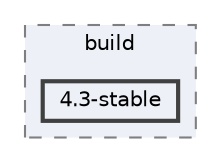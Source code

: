 digraph "external/spine-runtimes/spine-godot/build/4.3-stable"
{
 // LATEX_PDF_SIZE
  bgcolor="transparent";
  edge [fontname=Helvetica,fontsize=10,labelfontname=Helvetica,labelfontsize=10];
  node [fontname=Helvetica,fontsize=10,shape=box,height=0.2,width=0.4];
  compound=true
  subgraph clusterdir_41c801481060ce628164a53e7dff46ec {
    graph [ bgcolor="#edf0f7", pencolor="grey50", label="build", fontname=Helvetica,fontsize=10 style="filled,dashed", URL="dir_41c801481060ce628164a53e7dff46ec.html",tooltip=""]
  dir_9dc7042280564fcbb671da656ad39279 [label="4.3-stable", fillcolor="#edf0f7", color="grey25", style="filled,bold", URL="dir_9dc7042280564fcbb671da656ad39279.html",tooltip=""];
  }
}
